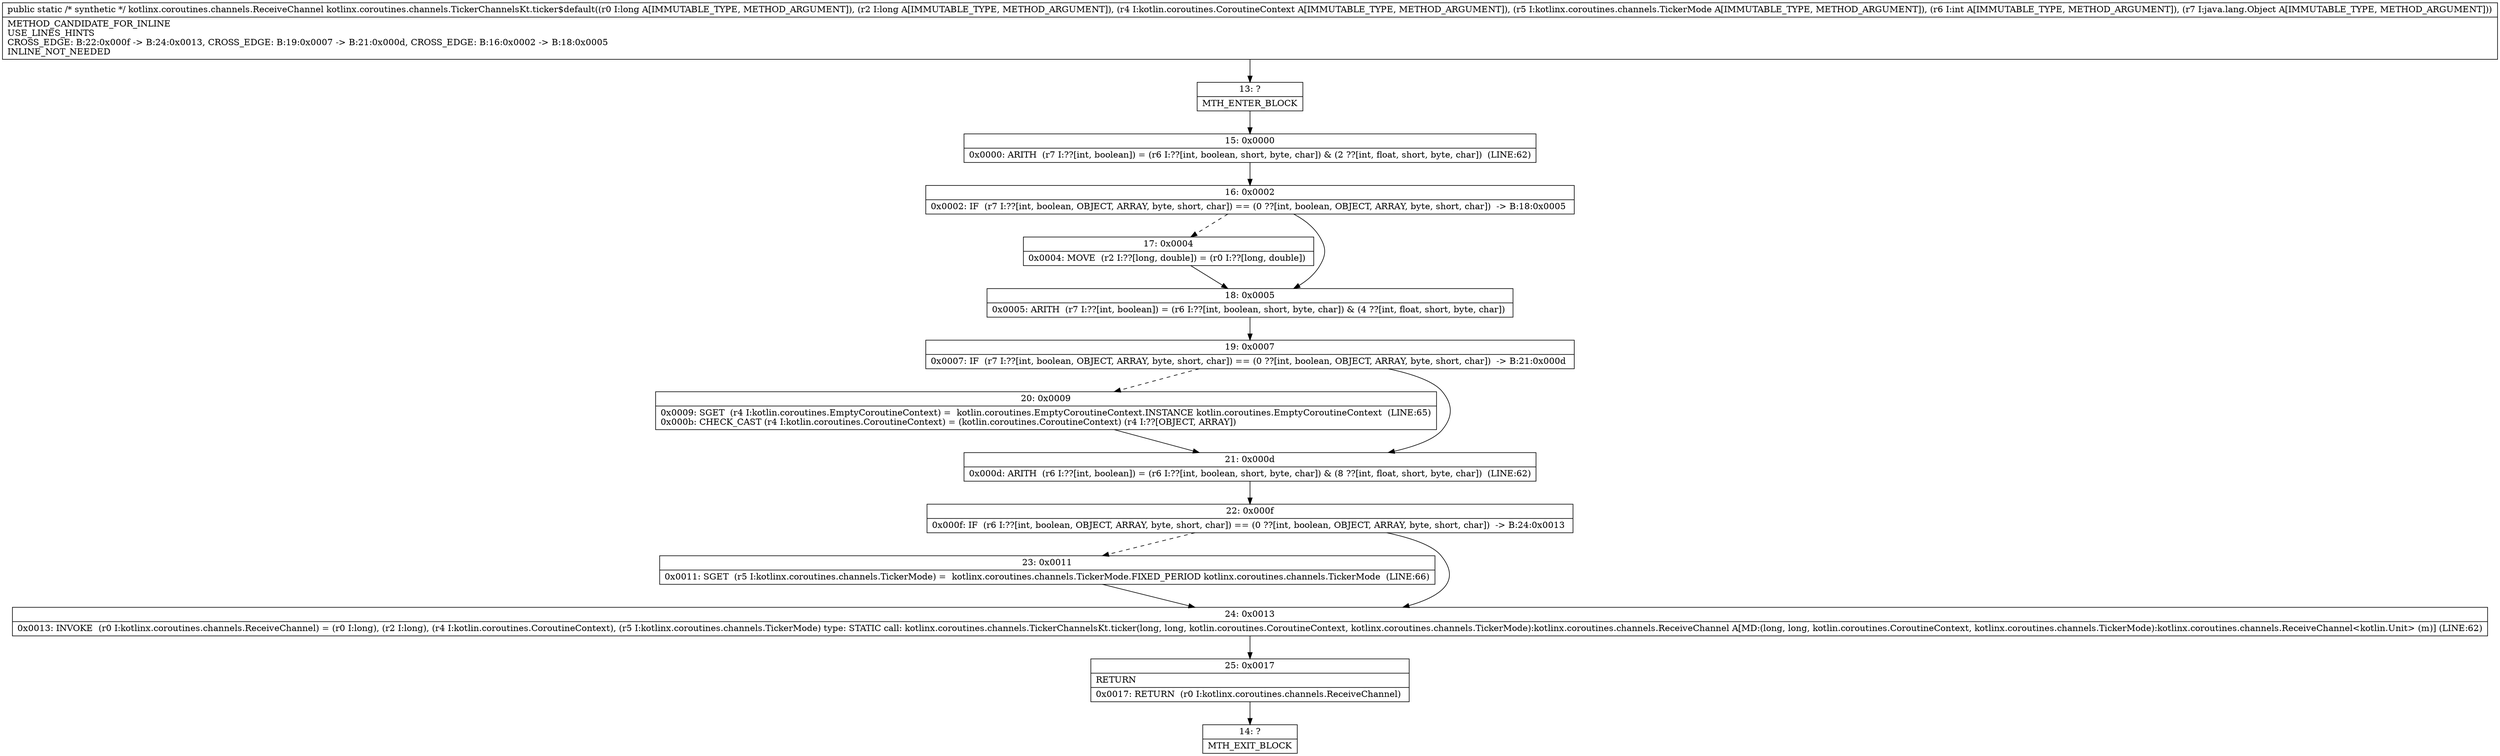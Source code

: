 digraph "CFG forkotlinx.coroutines.channels.TickerChannelsKt.ticker$default(JJLkotlin\/coroutines\/CoroutineContext;Lkotlinx\/coroutines\/channels\/TickerMode;ILjava\/lang\/Object;)Lkotlinx\/coroutines\/channels\/ReceiveChannel;" {
Node_13 [shape=record,label="{13\:\ ?|MTH_ENTER_BLOCK\l}"];
Node_15 [shape=record,label="{15\:\ 0x0000|0x0000: ARITH  (r7 I:??[int, boolean]) = (r6 I:??[int, boolean, short, byte, char]) & (2 ??[int, float, short, byte, char])  (LINE:62)\l}"];
Node_16 [shape=record,label="{16\:\ 0x0002|0x0002: IF  (r7 I:??[int, boolean, OBJECT, ARRAY, byte, short, char]) == (0 ??[int, boolean, OBJECT, ARRAY, byte, short, char])  \-\> B:18:0x0005 \l}"];
Node_17 [shape=record,label="{17\:\ 0x0004|0x0004: MOVE  (r2 I:??[long, double]) = (r0 I:??[long, double]) \l}"];
Node_18 [shape=record,label="{18\:\ 0x0005|0x0005: ARITH  (r7 I:??[int, boolean]) = (r6 I:??[int, boolean, short, byte, char]) & (4 ??[int, float, short, byte, char]) \l}"];
Node_19 [shape=record,label="{19\:\ 0x0007|0x0007: IF  (r7 I:??[int, boolean, OBJECT, ARRAY, byte, short, char]) == (0 ??[int, boolean, OBJECT, ARRAY, byte, short, char])  \-\> B:21:0x000d \l}"];
Node_20 [shape=record,label="{20\:\ 0x0009|0x0009: SGET  (r4 I:kotlin.coroutines.EmptyCoroutineContext) =  kotlin.coroutines.EmptyCoroutineContext.INSTANCE kotlin.coroutines.EmptyCoroutineContext  (LINE:65)\l0x000b: CHECK_CAST (r4 I:kotlin.coroutines.CoroutineContext) = (kotlin.coroutines.CoroutineContext) (r4 I:??[OBJECT, ARRAY]) \l}"];
Node_21 [shape=record,label="{21\:\ 0x000d|0x000d: ARITH  (r6 I:??[int, boolean]) = (r6 I:??[int, boolean, short, byte, char]) & (8 ??[int, float, short, byte, char])  (LINE:62)\l}"];
Node_22 [shape=record,label="{22\:\ 0x000f|0x000f: IF  (r6 I:??[int, boolean, OBJECT, ARRAY, byte, short, char]) == (0 ??[int, boolean, OBJECT, ARRAY, byte, short, char])  \-\> B:24:0x0013 \l}"];
Node_23 [shape=record,label="{23\:\ 0x0011|0x0011: SGET  (r5 I:kotlinx.coroutines.channels.TickerMode) =  kotlinx.coroutines.channels.TickerMode.FIXED_PERIOD kotlinx.coroutines.channels.TickerMode  (LINE:66)\l}"];
Node_24 [shape=record,label="{24\:\ 0x0013|0x0013: INVOKE  (r0 I:kotlinx.coroutines.channels.ReceiveChannel) = (r0 I:long), (r2 I:long), (r4 I:kotlin.coroutines.CoroutineContext), (r5 I:kotlinx.coroutines.channels.TickerMode) type: STATIC call: kotlinx.coroutines.channels.TickerChannelsKt.ticker(long, long, kotlin.coroutines.CoroutineContext, kotlinx.coroutines.channels.TickerMode):kotlinx.coroutines.channels.ReceiveChannel A[MD:(long, long, kotlin.coroutines.CoroutineContext, kotlinx.coroutines.channels.TickerMode):kotlinx.coroutines.channels.ReceiveChannel\<kotlin.Unit\> (m)] (LINE:62)\l}"];
Node_25 [shape=record,label="{25\:\ 0x0017|RETURN\l|0x0017: RETURN  (r0 I:kotlinx.coroutines.channels.ReceiveChannel) \l}"];
Node_14 [shape=record,label="{14\:\ ?|MTH_EXIT_BLOCK\l}"];
MethodNode[shape=record,label="{public static \/* synthetic *\/ kotlinx.coroutines.channels.ReceiveChannel kotlinx.coroutines.channels.TickerChannelsKt.ticker$default((r0 I:long A[IMMUTABLE_TYPE, METHOD_ARGUMENT]), (r2 I:long A[IMMUTABLE_TYPE, METHOD_ARGUMENT]), (r4 I:kotlin.coroutines.CoroutineContext A[IMMUTABLE_TYPE, METHOD_ARGUMENT]), (r5 I:kotlinx.coroutines.channels.TickerMode A[IMMUTABLE_TYPE, METHOD_ARGUMENT]), (r6 I:int A[IMMUTABLE_TYPE, METHOD_ARGUMENT]), (r7 I:java.lang.Object A[IMMUTABLE_TYPE, METHOD_ARGUMENT]))  | METHOD_CANDIDATE_FOR_INLINE\lUSE_LINES_HINTS\lCROSS_EDGE: B:22:0x000f \-\> B:24:0x0013, CROSS_EDGE: B:19:0x0007 \-\> B:21:0x000d, CROSS_EDGE: B:16:0x0002 \-\> B:18:0x0005\lINLINE_NOT_NEEDED\l}"];
MethodNode -> Node_13;Node_13 -> Node_15;
Node_15 -> Node_16;
Node_16 -> Node_17[style=dashed];
Node_16 -> Node_18;
Node_17 -> Node_18;
Node_18 -> Node_19;
Node_19 -> Node_20[style=dashed];
Node_19 -> Node_21;
Node_20 -> Node_21;
Node_21 -> Node_22;
Node_22 -> Node_23[style=dashed];
Node_22 -> Node_24;
Node_23 -> Node_24;
Node_24 -> Node_25;
Node_25 -> Node_14;
}

